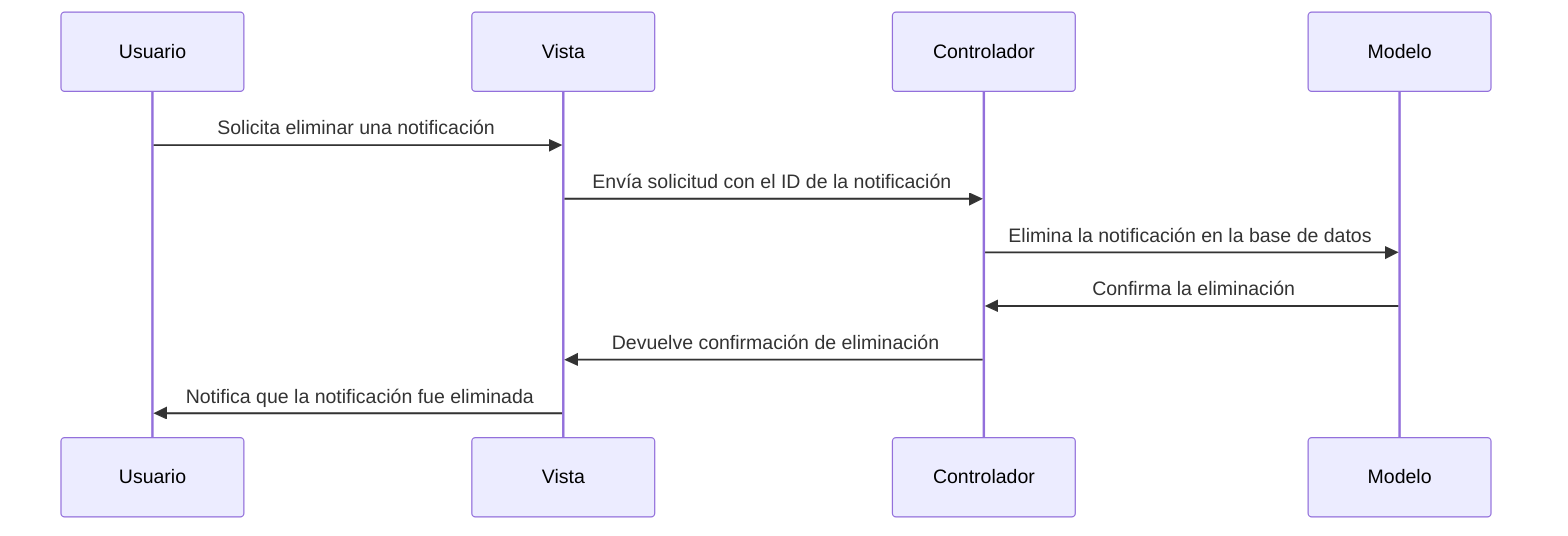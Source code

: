 sequenceDiagram
    participant Usuario
    participant Vista
    participant Controlador
    participant Modelo

    Usuario ->> Vista: Solicita eliminar una notificación
    Vista ->> Controlador: Envía solicitud con el ID de la notificación
    Controlador ->> Modelo: Elimina la notificación en la base de datos
    Modelo ->> Controlador: Confirma la eliminación
    Controlador ->> Vista: Devuelve confirmación de eliminación
    Vista ->> Usuario: Notifica que la notificación fue eliminada